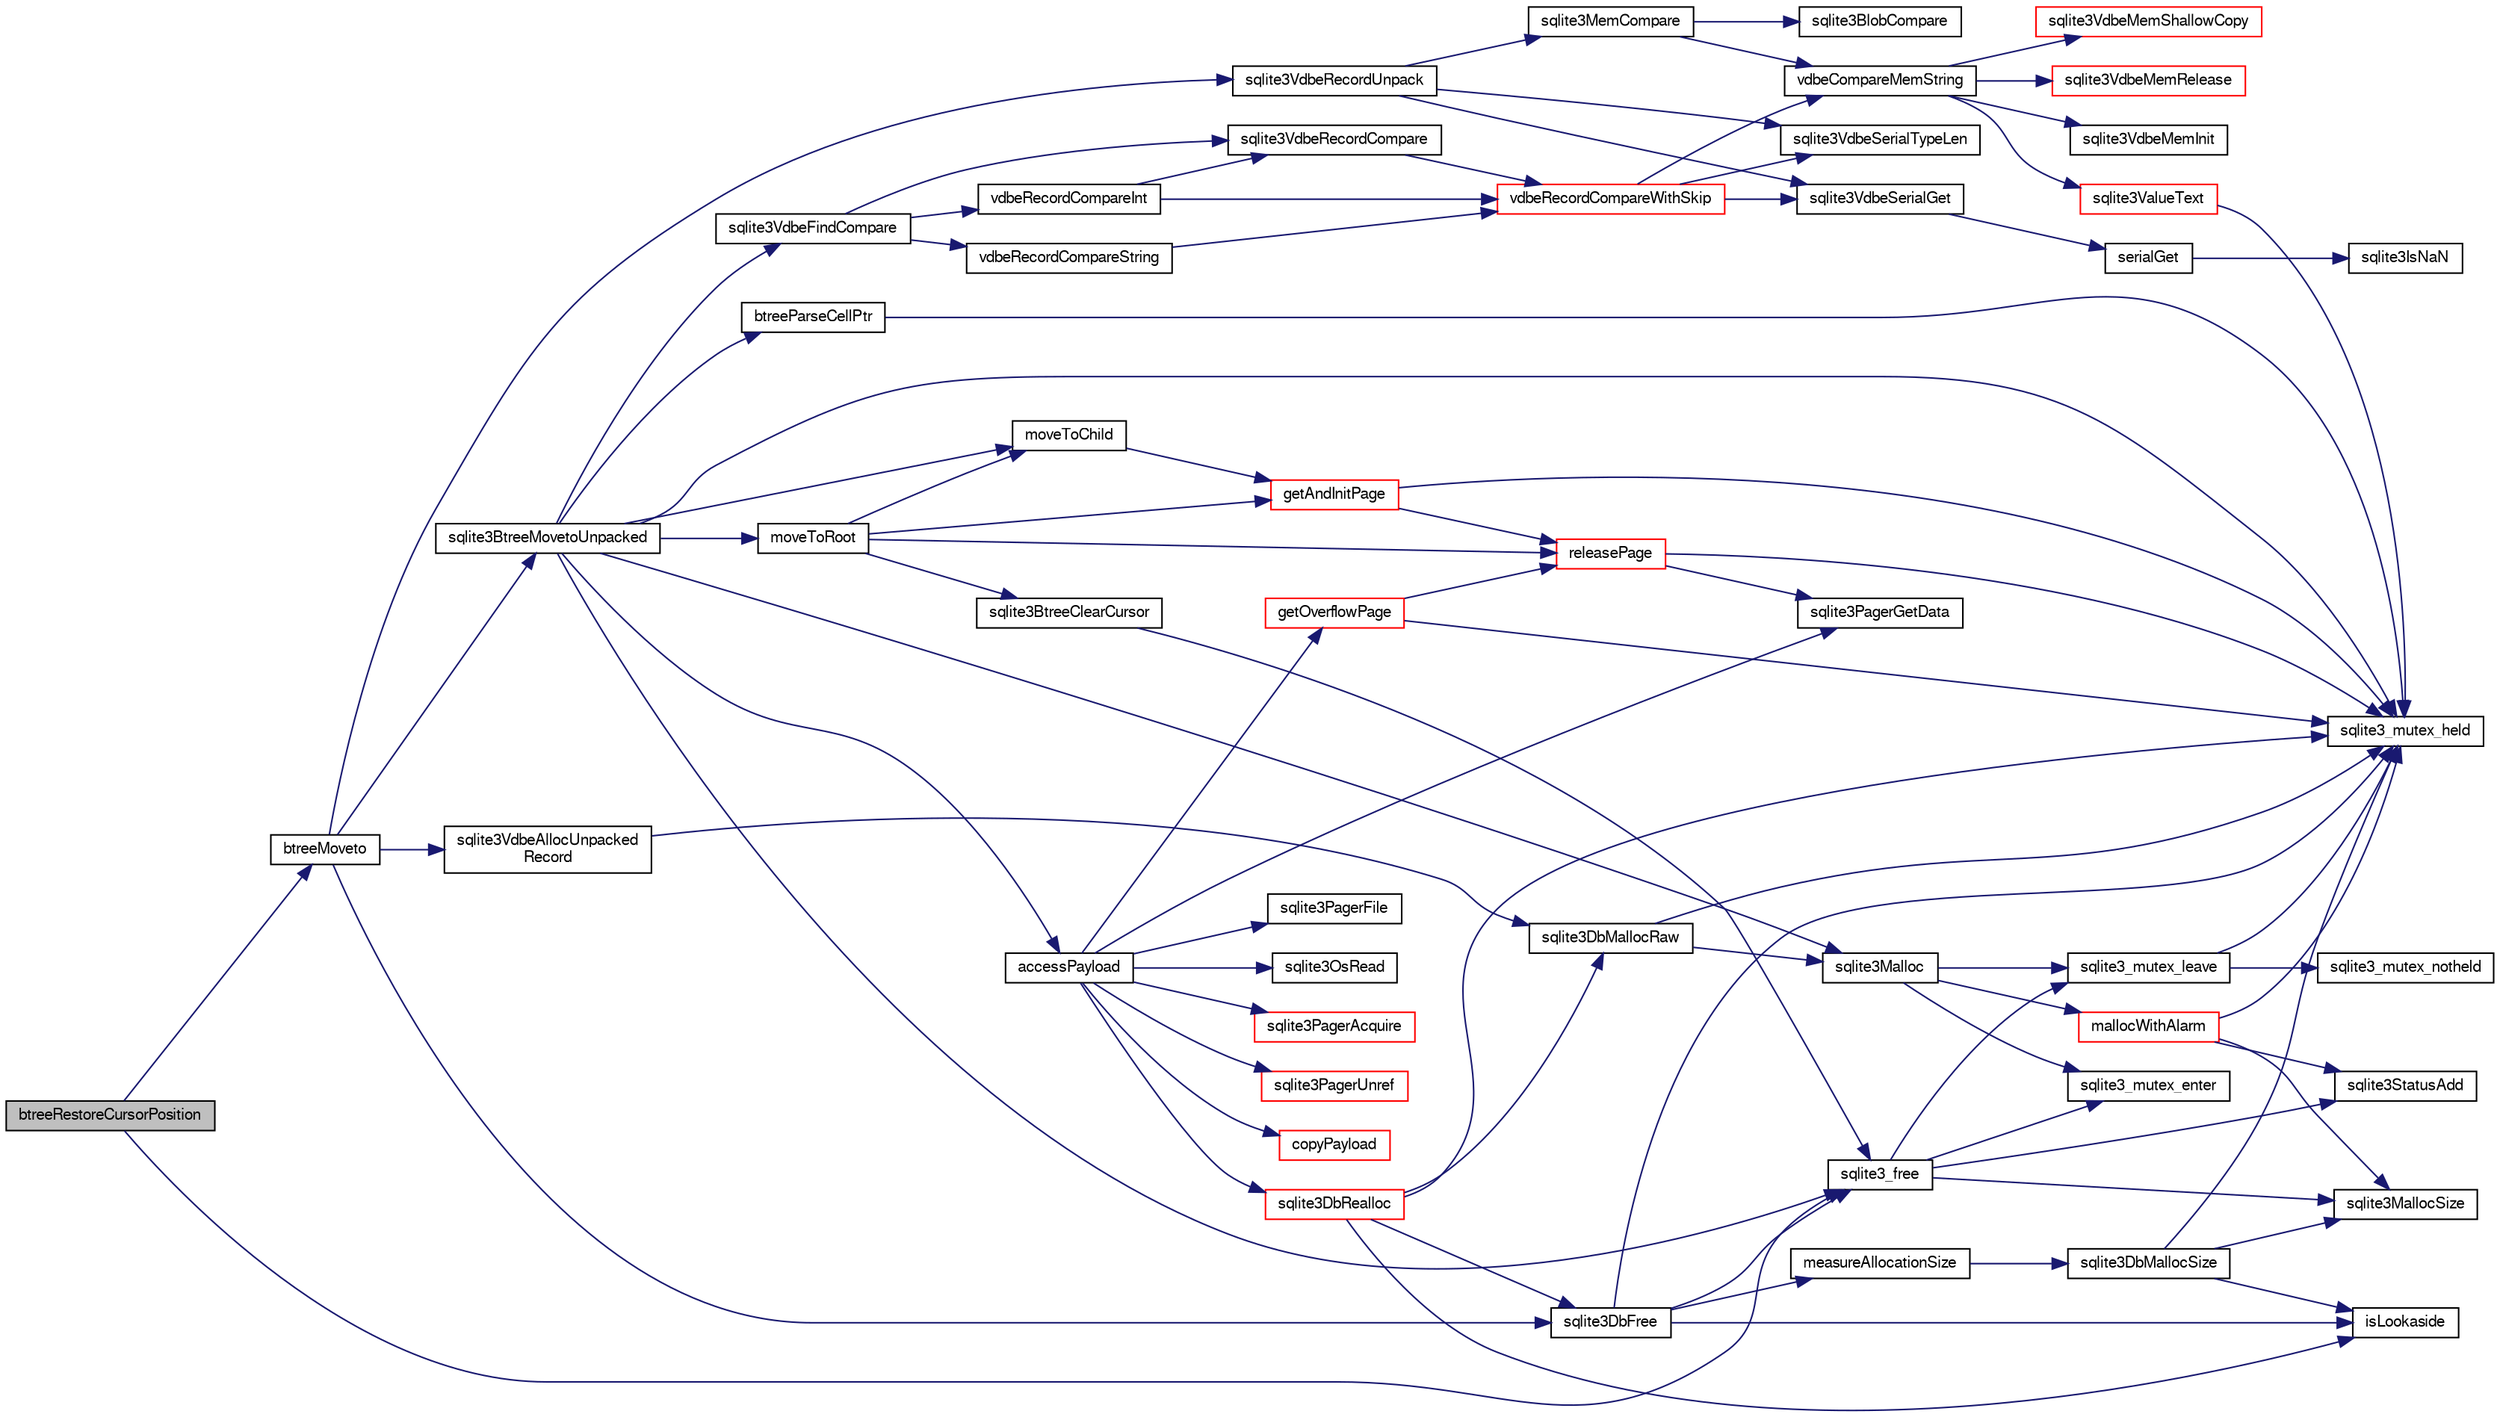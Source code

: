 digraph "btreeRestoreCursorPosition"
{
  edge [fontname="FreeSans",fontsize="10",labelfontname="FreeSans",labelfontsize="10"];
  node [fontname="FreeSans",fontsize="10",shape=record];
  rankdir="LR";
  Node32961 [label="btreeRestoreCursorPosition",height=0.2,width=0.4,color="black", fillcolor="grey75", style="filled", fontcolor="black"];
  Node32961 -> Node32962 [color="midnightblue",fontsize="10",style="solid",fontname="FreeSans"];
  Node32962 [label="btreeMoveto",height=0.2,width=0.4,color="black", fillcolor="white", style="filled",URL="$sqlite3_8c.html#a13481d732f5bb516f599d16a428034c4"];
  Node32962 -> Node32963 [color="midnightblue",fontsize="10",style="solid",fontname="FreeSans"];
  Node32963 [label="sqlite3VdbeAllocUnpacked\lRecord",height=0.2,width=0.4,color="black", fillcolor="white", style="filled",URL="$sqlite3_8c.html#a473d7af9f383bad3155a618ff4f5bd2e"];
  Node32963 -> Node32964 [color="midnightblue",fontsize="10",style="solid",fontname="FreeSans"];
  Node32964 [label="sqlite3DbMallocRaw",height=0.2,width=0.4,color="black", fillcolor="white", style="filled",URL="$sqlite3_8c.html#abbe8be0cf7175e11ddc3e2218fad924e"];
  Node32964 -> Node32965 [color="midnightblue",fontsize="10",style="solid",fontname="FreeSans"];
  Node32965 [label="sqlite3_mutex_held",height=0.2,width=0.4,color="black", fillcolor="white", style="filled",URL="$sqlite3_8c.html#acf77da68932b6bc163c5e68547ecc3e7"];
  Node32964 -> Node32966 [color="midnightblue",fontsize="10",style="solid",fontname="FreeSans"];
  Node32966 [label="sqlite3Malloc",height=0.2,width=0.4,color="black", fillcolor="white", style="filled",URL="$sqlite3_8c.html#a361a2eaa846b1885f123abe46f5d8b2b"];
  Node32966 -> Node32967 [color="midnightblue",fontsize="10",style="solid",fontname="FreeSans"];
  Node32967 [label="sqlite3_mutex_enter",height=0.2,width=0.4,color="black", fillcolor="white", style="filled",URL="$sqlite3_8c.html#a1c12cde690bd89f104de5cbad12a6bf5"];
  Node32966 -> Node32968 [color="midnightblue",fontsize="10",style="solid",fontname="FreeSans"];
  Node32968 [label="mallocWithAlarm",height=0.2,width=0.4,color="red", fillcolor="white", style="filled",URL="$sqlite3_8c.html#ab070d5cf8e48ec8a6a43cf025d48598b"];
  Node32968 -> Node32965 [color="midnightblue",fontsize="10",style="solid",fontname="FreeSans"];
  Node32968 -> Node32974 [color="midnightblue",fontsize="10",style="solid",fontname="FreeSans"];
  Node32974 [label="sqlite3MallocSize",height=0.2,width=0.4,color="black", fillcolor="white", style="filled",URL="$sqlite3_8c.html#acf5d2a5f35270bafb050bd2def576955"];
  Node32968 -> Node32975 [color="midnightblue",fontsize="10",style="solid",fontname="FreeSans"];
  Node32975 [label="sqlite3StatusAdd",height=0.2,width=0.4,color="black", fillcolor="white", style="filled",URL="$sqlite3_8c.html#afa029f93586aeab4cc85360905dae9cd"];
  Node32966 -> Node32972 [color="midnightblue",fontsize="10",style="solid",fontname="FreeSans"];
  Node32972 [label="sqlite3_mutex_leave",height=0.2,width=0.4,color="black", fillcolor="white", style="filled",URL="$sqlite3_8c.html#a5838d235601dbd3c1fa993555c6bcc93"];
  Node32972 -> Node32965 [color="midnightblue",fontsize="10",style="solid",fontname="FreeSans"];
  Node32972 -> Node32973 [color="midnightblue",fontsize="10",style="solid",fontname="FreeSans"];
  Node32973 [label="sqlite3_mutex_notheld",height=0.2,width=0.4,color="black", fillcolor="white", style="filled",URL="$sqlite3_8c.html#a83967c837c1c000d3b5adcfaa688f5dc"];
  Node32962 -> Node32976 [color="midnightblue",fontsize="10",style="solid",fontname="FreeSans"];
  Node32976 [label="sqlite3VdbeRecordUnpack",height=0.2,width=0.4,color="black", fillcolor="white", style="filled",URL="$sqlite3_8c.html#a33dc4e6ab8c683f8c42b357da66328a0"];
  Node32976 -> Node32977 [color="midnightblue",fontsize="10",style="solid",fontname="FreeSans"];
  Node32977 [label="sqlite3VdbeSerialGet",height=0.2,width=0.4,color="black", fillcolor="white", style="filled",URL="$sqlite3_8c.html#a5b5cd74212a43cf693266f0b9badc469"];
  Node32977 -> Node32978 [color="midnightblue",fontsize="10",style="solid",fontname="FreeSans"];
  Node32978 [label="serialGet",height=0.2,width=0.4,color="black", fillcolor="white", style="filled",URL="$sqlite3_8c.html#a07f82bd181d15c1e1ba90a79c78dfd37"];
  Node32978 -> Node32979 [color="midnightblue",fontsize="10",style="solid",fontname="FreeSans"];
  Node32979 [label="sqlite3IsNaN",height=0.2,width=0.4,color="black", fillcolor="white", style="filled",URL="$sqlite3_8c.html#aed4d78203877c3486765ccbc7feebb50"];
  Node32976 -> Node32980 [color="midnightblue",fontsize="10",style="solid",fontname="FreeSans"];
  Node32980 [label="sqlite3VdbeSerialTypeLen",height=0.2,width=0.4,color="black", fillcolor="white", style="filled",URL="$sqlite3_8c.html#ab84b4c97560363d01a6044a954c7d4f4"];
  Node32976 -> Node32981 [color="midnightblue",fontsize="10",style="solid",fontname="FreeSans"];
  Node32981 [label="sqlite3MemCompare",height=0.2,width=0.4,color="black", fillcolor="white", style="filled",URL="$sqlite3_8c.html#a89fc02818dc8eb6be452ea408164b5e3"];
  Node32981 -> Node32982 [color="midnightblue",fontsize="10",style="solid",fontname="FreeSans"];
  Node32982 [label="vdbeCompareMemString",height=0.2,width=0.4,color="black", fillcolor="white", style="filled",URL="$sqlite3_8c.html#afc618ccf0c8dc5c4de68c35c8b1613c1"];
  Node32982 -> Node32983 [color="midnightblue",fontsize="10",style="solid",fontname="FreeSans"];
  Node32983 [label="sqlite3VdbeMemInit",height=0.2,width=0.4,color="black", fillcolor="white", style="filled",URL="$sqlite3_8c.html#a71744ecf3bbf078600c527fa96ef3360"];
  Node32982 -> Node32984 [color="midnightblue",fontsize="10",style="solid",fontname="FreeSans"];
  Node32984 [label="sqlite3VdbeMemShallowCopy",height=0.2,width=0.4,color="red", fillcolor="white", style="filled",URL="$sqlite3_8c.html#a507287d895706c681ed352775e726f6a"];
  Node32982 -> Node32993 [color="midnightblue",fontsize="10",style="solid",fontname="FreeSans"];
  Node32993 [label="sqlite3ValueText",height=0.2,width=0.4,color="red", fillcolor="white", style="filled",URL="$sqlite3_8c.html#ad567a94e52d1adf81f4857fdba00a59b"];
  Node32993 -> Node32965 [color="midnightblue",fontsize="10",style="solid",fontname="FreeSans"];
  Node32982 -> Node33098 [color="midnightblue",fontsize="10",style="solid",fontname="FreeSans"];
  Node33098 [label="sqlite3VdbeMemRelease",height=0.2,width=0.4,color="red", fillcolor="white", style="filled",URL="$sqlite3_8c.html#a90606361dbeba88159fd6ff03fcc10cc"];
  Node32981 -> Node33249 [color="midnightblue",fontsize="10",style="solid",fontname="FreeSans"];
  Node33249 [label="sqlite3BlobCompare",height=0.2,width=0.4,color="black", fillcolor="white", style="filled",URL="$sqlite3_8c.html#ab464c94c9aee65996ddb6ac4fcd47dc8"];
  Node32962 -> Node32987 [color="midnightblue",fontsize="10",style="solid",fontname="FreeSans"];
  Node32987 [label="sqlite3DbFree",height=0.2,width=0.4,color="black", fillcolor="white", style="filled",URL="$sqlite3_8c.html#ac70ab821a6607b4a1b909582dc37a069"];
  Node32987 -> Node32965 [color="midnightblue",fontsize="10",style="solid",fontname="FreeSans"];
  Node32987 -> Node32988 [color="midnightblue",fontsize="10",style="solid",fontname="FreeSans"];
  Node32988 [label="measureAllocationSize",height=0.2,width=0.4,color="black", fillcolor="white", style="filled",URL="$sqlite3_8c.html#a45731e644a22fdb756e2b6337224217a"];
  Node32988 -> Node32989 [color="midnightblue",fontsize="10",style="solid",fontname="FreeSans"];
  Node32989 [label="sqlite3DbMallocSize",height=0.2,width=0.4,color="black", fillcolor="white", style="filled",URL="$sqlite3_8c.html#aa397e5a8a03495203a0767abf0a71f86"];
  Node32989 -> Node32974 [color="midnightblue",fontsize="10",style="solid",fontname="FreeSans"];
  Node32989 -> Node32965 [color="midnightblue",fontsize="10",style="solid",fontname="FreeSans"];
  Node32989 -> Node32990 [color="midnightblue",fontsize="10",style="solid",fontname="FreeSans"];
  Node32990 [label="isLookaside",height=0.2,width=0.4,color="black", fillcolor="white", style="filled",URL="$sqlite3_8c.html#a770fa05ff9717b75e16f4d968a77b897"];
  Node32987 -> Node32990 [color="midnightblue",fontsize="10",style="solid",fontname="FreeSans"];
  Node32987 -> Node32991 [color="midnightblue",fontsize="10",style="solid",fontname="FreeSans"];
  Node32991 [label="sqlite3_free",height=0.2,width=0.4,color="black", fillcolor="white", style="filled",URL="$sqlite3_8c.html#a6552349e36a8a691af5487999ab09519"];
  Node32991 -> Node32967 [color="midnightblue",fontsize="10",style="solid",fontname="FreeSans"];
  Node32991 -> Node32975 [color="midnightblue",fontsize="10",style="solid",fontname="FreeSans"];
  Node32991 -> Node32974 [color="midnightblue",fontsize="10",style="solid",fontname="FreeSans"];
  Node32991 -> Node32972 [color="midnightblue",fontsize="10",style="solid",fontname="FreeSans"];
  Node32962 -> Node33250 [color="midnightblue",fontsize="10",style="solid",fontname="FreeSans"];
  Node33250 [label="sqlite3BtreeMovetoUnpacked",height=0.2,width=0.4,color="black", fillcolor="white", style="filled",URL="$sqlite3_8c.html#a6d0b5aed55d5e85a0a6bfcae169fe579"];
  Node33250 -> Node32965 [color="midnightblue",fontsize="10",style="solid",fontname="FreeSans"];
  Node33250 -> Node33251 [color="midnightblue",fontsize="10",style="solid",fontname="FreeSans"];
  Node33251 [label="sqlite3VdbeFindCompare",height=0.2,width=0.4,color="black", fillcolor="white", style="filled",URL="$sqlite3_8c.html#ad9c940db4ada13b5cafa9db531e0490f"];
  Node33251 -> Node33252 [color="midnightblue",fontsize="10",style="solid",fontname="FreeSans"];
  Node33252 [label="vdbeRecordCompareInt",height=0.2,width=0.4,color="black", fillcolor="white", style="filled",URL="$sqlite3_8c.html#a459104c31aa42ddf98d697d52e21270d"];
  Node33252 -> Node33253 [color="midnightblue",fontsize="10",style="solid",fontname="FreeSans"];
  Node33253 [label="sqlite3VdbeRecordCompare",height=0.2,width=0.4,color="black", fillcolor="white", style="filled",URL="$sqlite3_8c.html#a58c98706c7f8dd49c401c05bfe4932da"];
  Node33253 -> Node33254 [color="midnightblue",fontsize="10",style="solid",fontname="FreeSans"];
  Node33254 [label="vdbeRecordCompareWithSkip",height=0.2,width=0.4,color="red", fillcolor="white", style="filled",URL="$sqlite3_8c.html#a3e4bfdbbc6a8b6120c6df742e0720078"];
  Node33254 -> Node32980 [color="midnightblue",fontsize="10",style="solid",fontname="FreeSans"];
  Node33254 -> Node32977 [color="midnightblue",fontsize="10",style="solid",fontname="FreeSans"];
  Node33254 -> Node32982 [color="midnightblue",fontsize="10",style="solid",fontname="FreeSans"];
  Node33252 -> Node33254 [color="midnightblue",fontsize="10",style="solid",fontname="FreeSans"];
  Node33251 -> Node33257 [color="midnightblue",fontsize="10",style="solid",fontname="FreeSans"];
  Node33257 [label="vdbeRecordCompareString",height=0.2,width=0.4,color="black", fillcolor="white", style="filled",URL="$sqlite3_8c.html#af821a18a0284c3656bc001223fae440b"];
  Node33257 -> Node33254 [color="midnightblue",fontsize="10",style="solid",fontname="FreeSans"];
  Node33251 -> Node33253 [color="midnightblue",fontsize="10",style="solid",fontname="FreeSans"];
  Node33250 -> Node33258 [color="midnightblue",fontsize="10",style="solid",fontname="FreeSans"];
  Node33258 [label="moveToRoot",height=0.2,width=0.4,color="black", fillcolor="white", style="filled",URL="$sqlite3_8c.html#a2b8fb9bf88e10e7e4dedc8da64e7e956"];
  Node33258 -> Node33259 [color="midnightblue",fontsize="10",style="solid",fontname="FreeSans"];
  Node33259 [label="sqlite3BtreeClearCursor",height=0.2,width=0.4,color="black", fillcolor="white", style="filled",URL="$sqlite3_8c.html#ad53903979a58184b0d15593e6f98d9c5"];
  Node33259 -> Node32991 [color="midnightblue",fontsize="10",style="solid",fontname="FreeSans"];
  Node33258 -> Node33260 [color="midnightblue",fontsize="10",style="solid",fontname="FreeSans"];
  Node33260 [label="releasePage",height=0.2,width=0.4,color="red", fillcolor="white", style="filled",URL="$sqlite3_8c.html#a92c6fb14f9bcf117440c35116c26d6c4"];
  Node33260 -> Node33262 [color="midnightblue",fontsize="10",style="solid",fontname="FreeSans"];
  Node33262 [label="sqlite3PagerGetData",height=0.2,width=0.4,color="black", fillcolor="white", style="filled",URL="$sqlite3_8c.html#a9dd340e56fb4b7fad4df339595b8d8a2"];
  Node33260 -> Node32965 [color="midnightblue",fontsize="10",style="solid",fontname="FreeSans"];
  Node33258 -> Node33395 [color="midnightblue",fontsize="10",style="solid",fontname="FreeSans"];
  Node33395 [label="getAndInitPage",height=0.2,width=0.4,color="red", fillcolor="white", style="filled",URL="$sqlite3_8c.html#ae85122d12808231a8d58459440a405ab"];
  Node33395 -> Node32965 [color="midnightblue",fontsize="10",style="solid",fontname="FreeSans"];
  Node33395 -> Node33260 [color="midnightblue",fontsize="10",style="solid",fontname="FreeSans"];
  Node33258 -> Node33402 [color="midnightblue",fontsize="10",style="solid",fontname="FreeSans"];
  Node33402 [label="moveToChild",height=0.2,width=0.4,color="black", fillcolor="white", style="filled",URL="$sqlite3_8c.html#a1dbea539dd841af085ba1e1390922237"];
  Node33402 -> Node33395 [color="midnightblue",fontsize="10",style="solid",fontname="FreeSans"];
  Node33250 -> Node33401 [color="midnightblue",fontsize="10",style="solid",fontname="FreeSans"];
  Node33401 [label="btreeParseCellPtr",height=0.2,width=0.4,color="black", fillcolor="white", style="filled",URL="$sqlite3_8c.html#a1eba22ca0ddf563de0b29c64551c759f"];
  Node33401 -> Node32965 [color="midnightblue",fontsize="10",style="solid",fontname="FreeSans"];
  Node33250 -> Node32966 [color="midnightblue",fontsize="10",style="solid",fontname="FreeSans"];
  Node33250 -> Node33403 [color="midnightblue",fontsize="10",style="solid",fontname="FreeSans"];
  Node33403 [label="accessPayload",height=0.2,width=0.4,color="black", fillcolor="white", style="filled",URL="$sqlite3_8c.html#acf70e6d3cb6afd54d677b3dffb6959d2"];
  Node33403 -> Node33404 [color="midnightblue",fontsize="10",style="solid",fontname="FreeSans"];
  Node33404 [label="copyPayload",height=0.2,width=0.4,color="red", fillcolor="white", style="filled",URL="$sqlite3_8c.html#aedb2ad4326779a68bc8e012570bda430"];
  Node33403 -> Node32998 [color="midnightblue",fontsize="10",style="solid",fontname="FreeSans"];
  Node32998 [label="sqlite3DbRealloc",height=0.2,width=0.4,color="red", fillcolor="white", style="filled",URL="$sqlite3_8c.html#ae028f4902a9d29bcaf310ff289ee87dc"];
  Node32998 -> Node32965 [color="midnightblue",fontsize="10",style="solid",fontname="FreeSans"];
  Node32998 -> Node32964 [color="midnightblue",fontsize="10",style="solid",fontname="FreeSans"];
  Node32998 -> Node32990 [color="midnightblue",fontsize="10",style="solid",fontname="FreeSans"];
  Node32998 -> Node32987 [color="midnightblue",fontsize="10",style="solid",fontname="FreeSans"];
  Node33403 -> Node33405 [color="midnightblue",fontsize="10",style="solid",fontname="FreeSans"];
  Node33405 [label="getOverflowPage",height=0.2,width=0.4,color="red", fillcolor="white", style="filled",URL="$sqlite3_8c.html#af907f898e049d621e2c9dc1ed1d63cf4"];
  Node33405 -> Node32965 [color="midnightblue",fontsize="10",style="solid",fontname="FreeSans"];
  Node33405 -> Node33260 [color="midnightblue",fontsize="10",style="solid",fontname="FreeSans"];
  Node33403 -> Node33407 [color="midnightblue",fontsize="10",style="solid",fontname="FreeSans"];
  Node33407 [label="sqlite3PagerFile",height=0.2,width=0.4,color="black", fillcolor="white", style="filled",URL="$sqlite3_8c.html#a4994718ae281ffc714aa975c5b9b359d"];
  Node33403 -> Node33302 [color="midnightblue",fontsize="10",style="solid",fontname="FreeSans"];
  Node33302 [label="sqlite3OsRead",height=0.2,width=0.4,color="black", fillcolor="white", style="filled",URL="$sqlite3_8c.html#a98ef6b5ed82299d2efc0b5f9e41c877d"];
  Node33403 -> Node33363 [color="midnightblue",fontsize="10",style="solid",fontname="FreeSans"];
  Node33363 [label="sqlite3PagerAcquire",height=0.2,width=0.4,color="red", fillcolor="white", style="filled",URL="$sqlite3_8c.html#a22a53daafd2bd778cda390312651f994"];
  Node33403 -> Node33262 [color="midnightblue",fontsize="10",style="solid",fontname="FreeSans"];
  Node33403 -> Node33362 [color="midnightblue",fontsize="10",style="solid",fontname="FreeSans"];
  Node33362 [label="sqlite3PagerUnref",height=0.2,width=0.4,color="red", fillcolor="white", style="filled",URL="$sqlite3_8c.html#aa9d040b7f24a8a5d99bf96863b52cd15"];
  Node33250 -> Node32991 [color="midnightblue",fontsize="10",style="solid",fontname="FreeSans"];
  Node33250 -> Node33402 [color="midnightblue",fontsize="10",style="solid",fontname="FreeSans"];
  Node32961 -> Node32991 [color="midnightblue",fontsize="10",style="solid",fontname="FreeSans"];
}
